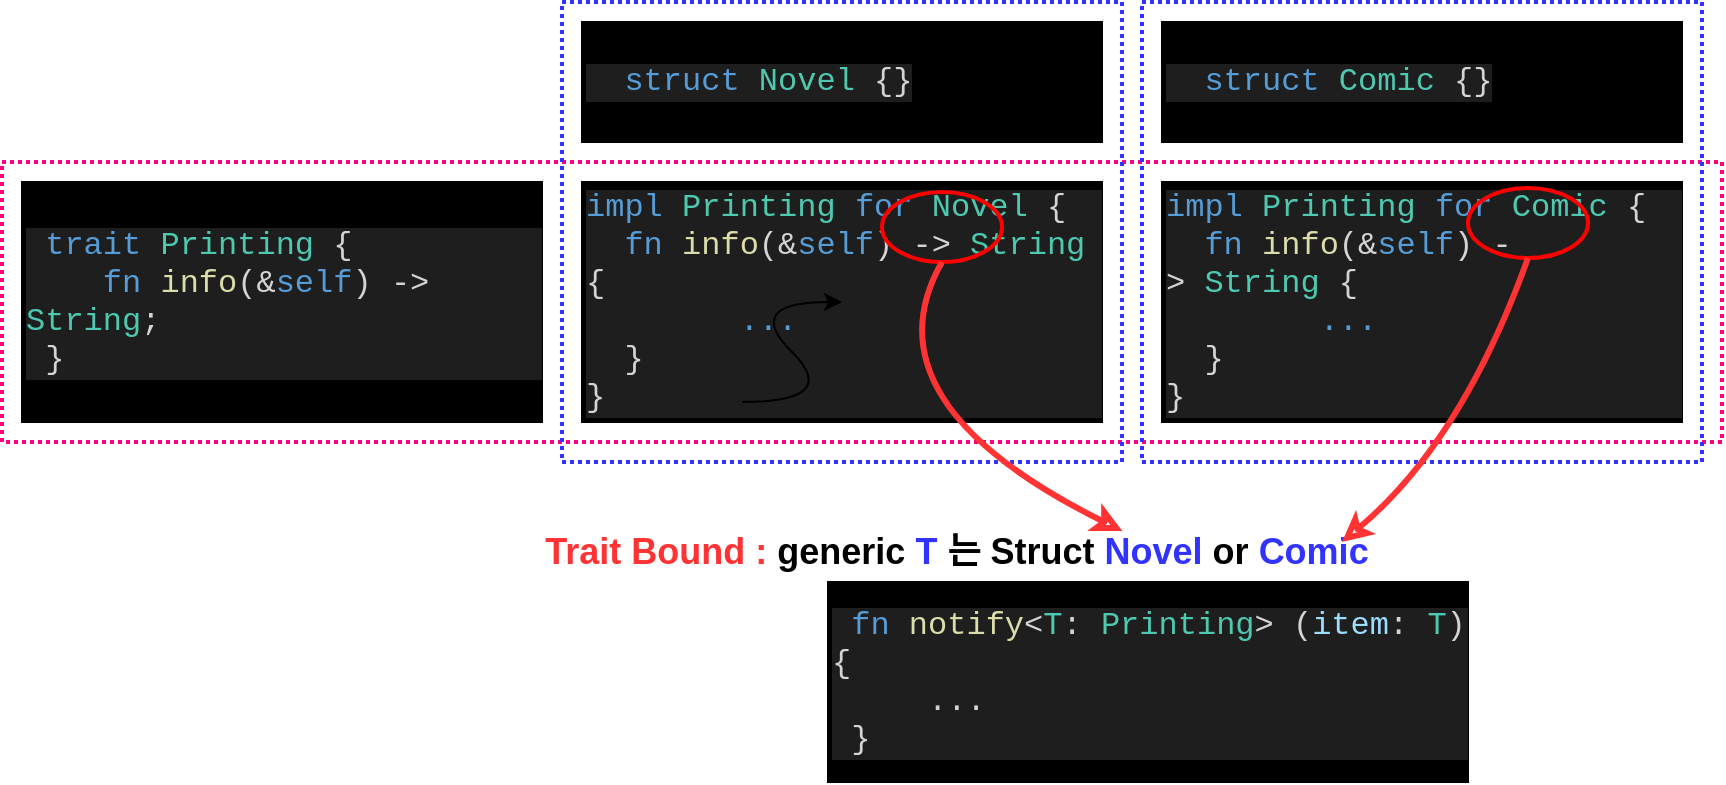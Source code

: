 <mxfile version="16.5.3" type="device"><diagram id="QZ4jAyGxGMKdaGPFJ92Q" name="Page-1"><mxGraphModel dx="1924" dy="509" grid="1" gridSize="10" guides="1" tooltips="1" connect="1" arrows="1" fold="1" page="1" pageScale="1" pageWidth="827" pageHeight="1169" math="0" shadow="0"><root><mxCell id="0"/><mxCell id="1" parent="0"/><mxCell id="uGxA3c88jx36oxYhcEFy-24" value="" style="rounded=0;whiteSpace=wrap;html=1;fontSize=16;dashed=1;dashPattern=1 1;fillColor=none;strokeColor=#FF0080;strokeWidth=2;" vertex="1" parent="1"><mxGeometry x="-50" y="190" width="860" height="140" as="geometry"/></mxCell><mxCell id="uGxA3c88jx36oxYhcEFy-22" value="" style="rounded=0;whiteSpace=wrap;html=1;fontSize=16;dashed=1;dashPattern=1 1;fillColor=none;strokeColor=#3333FF;strokeWidth=2;" vertex="1" parent="1"><mxGeometry x="230" y="110" width="280" height="230" as="geometry"/></mxCell><mxCell id="uGxA3c88jx36oxYhcEFy-1" value="&lt;div style=&quot;color: rgb(212 , 212 , 212) ; background-color: rgb(30 , 30 , 30) ; font-family: &amp;#34;consolas&amp;#34; , &amp;#34;courier new&amp;#34; , monospace ; font-size: 16px ; line-height: 19px&quot;&gt;&lt;div style=&quot;font-family: &amp;#34;consolas&amp;#34; , &amp;#34;courier new&amp;#34; , monospace ; line-height: 19px&quot;&gt;&lt;span style=&quot;color: #569cd6&quot;&gt;&amp;nbsp; struct&lt;/span&gt; &lt;span style=&quot;color: #4ec9b0&quot;&gt;Novel&lt;/span&gt; {}&lt;/div&gt;&lt;/div&gt;" style="rounded=0;whiteSpace=wrap;html=1;align=left;fontColor=#F5F5F5;fillColor=#000000;" vertex="1" parent="1"><mxGeometry x="240" y="120" width="260" height="60" as="geometry"/></mxCell><mxCell id="uGxA3c88jx36oxYhcEFy-16" value="&lt;div style=&quot;background-color: rgb(30 , 30 , 30) ; font-family: &amp;#34;consolas&amp;#34; , &amp;#34;courier new&amp;#34; , monospace ; font-size: 16px ; line-height: 19px&quot;&gt;&lt;div style=&quot;font-family: &amp;#34;consolas&amp;#34; , &amp;#34;courier new&amp;#34; , monospace ; line-height: 19px&quot;&gt;&lt;span style=&quot;color: rgb(86 , 156 , 214)&quot;&gt;&amp;nbsp; struct&lt;/span&gt;&lt;font color=&quot;#d4d4d4&quot;&gt;&amp;nbsp;&lt;/font&gt;&lt;font color=&quot;#4ec9b0&quot;&gt;Comic&lt;/font&gt;&lt;font color=&quot;#d4d4d4&quot;&gt;&amp;nbsp;{}&lt;/font&gt;&lt;/div&gt;&lt;/div&gt;" style="rounded=0;whiteSpace=wrap;html=1;align=left;fontColor=#F5F5F5;fillColor=#000000;" vertex="1" parent="1"><mxGeometry x="530" y="120" width="260" height="60" as="geometry"/></mxCell><mxCell id="uGxA3c88jx36oxYhcEFy-17" value="&lt;div style=&quot;background-color: rgb(30 , 30 , 30) ; font-family: &amp;#34;consolas&amp;#34; , &amp;#34;courier new&amp;#34; , monospace ; font-size: 16px ; line-height: 19px&quot;&gt;&lt;div style=&quot;font-family: &amp;#34;consolas&amp;#34; , &amp;#34;courier new&amp;#34; , monospace ; line-height: 19px&quot;&gt;&lt;div style=&quot;font-family: &amp;#34;consolas&amp;#34; , &amp;#34;courier new&amp;#34; , monospace ; line-height: 19px&quot;&gt;&lt;div style=&quot;color: rgb(212 , 212 , 212)&quot;&gt;&lt;span style=&quot;color: #569cd6&quot;&gt;impl&lt;/span&gt; &lt;span style=&quot;color: #4ec9b0&quot;&gt;Printing&lt;/span&gt; &lt;span style=&quot;color: #569cd6&quot;&gt;for&lt;/span&gt; &lt;span style=&quot;color: #4ec9b0&quot;&gt;Novel&lt;/span&gt; {&lt;/div&gt;&lt;div style=&quot;color: rgb(212 , 212 , 212)&quot;&gt;&amp;nbsp; &lt;span style=&quot;color: #569cd6&quot;&gt;fn&lt;/span&gt; &lt;span style=&quot;color: #dcdcaa&quot;&gt;info&lt;/span&gt;(&amp;amp;&lt;span style=&quot;color: #569cd6&quot;&gt;self&lt;/span&gt;) -&amp;gt; &lt;span style=&quot;color: #4ec9b0&quot;&gt;String&lt;/span&gt; {&lt;/div&gt;&lt;div&gt;&lt;font color=&quot;#d4d4d4&quot; style=&quot;font-size: 16px&quot;&gt;&amp;nbsp; &amp;nbsp; &amp;nbsp; &amp;nbsp; &lt;/font&gt;&lt;font color=&quot;#569cd6&quot; style=&quot;font-size: 16px&quot;&gt;...&amp;nbsp;&lt;/font&gt;&lt;/div&gt;&lt;div style=&quot;color: rgb(212 , 212 , 212)&quot;&gt;&amp;nbsp; }&lt;/div&gt;&lt;div style=&quot;color: rgb(212 , 212 , 212)&quot;&gt;}&lt;/div&gt;&lt;/div&gt;&lt;/div&gt;&lt;/div&gt;" style="rounded=0;whiteSpace=wrap;html=1;align=left;fontColor=#F5F5F5;fillColor=#000000;" vertex="1" parent="1"><mxGeometry x="240" y="200" width="260" height="120" as="geometry"/></mxCell><mxCell id="uGxA3c88jx36oxYhcEFy-19" value="&lt;div style=&quot;background-color: rgb(30 , 30 , 30) ; font-family: &amp;#34;consolas&amp;#34; , &amp;#34;courier new&amp;#34; , monospace ; font-size: 16px ; line-height: 19px&quot;&gt;&lt;div style=&quot;font-family: &amp;#34;consolas&amp;#34; , &amp;#34;courier new&amp;#34; , monospace ; line-height: 19px&quot;&gt;&lt;div&gt;&lt;span style=&quot;color: rgb(86 , 156 , 214)&quot;&gt;impl&lt;/span&gt;&lt;font color=&quot;#d4d4d4&quot;&gt;&amp;nbsp;&lt;/font&gt;&lt;span style=&quot;color: rgb(78 , 201 , 176)&quot;&gt;Printing&lt;/span&gt;&lt;font color=&quot;#d4d4d4&quot;&gt;&amp;nbsp;&lt;/font&gt;&lt;span style=&quot;color: rgb(86 , 156 , 214)&quot;&gt;for&lt;/span&gt;&lt;font color=&quot;#d4d4d4&quot;&gt;&amp;nbsp;&lt;/font&gt;&lt;font color=&quot;#4ec9b0&quot;&gt;Comic&lt;/font&gt;&lt;font color=&quot;#d4d4d4&quot;&gt;&amp;nbsp;{&lt;/font&gt;&lt;/div&gt;&lt;div style=&quot;color: rgb(212 , 212 , 212)&quot;&gt;&amp;nbsp;&amp;nbsp;&lt;span style=&quot;color: rgb(86 , 156 , 214)&quot;&gt;fn&lt;/span&gt;&amp;nbsp;&lt;span style=&quot;color: rgb(220 , 220 , 170)&quot;&gt;info&lt;/span&gt;(&amp;amp;&lt;span style=&quot;color: rgb(86 , 156 , 214)&quot;&gt;self&lt;/span&gt;) -&amp;gt;&amp;nbsp;&lt;span style=&quot;color: rgb(78 , 201 , 176)&quot;&gt;String&lt;/span&gt;&amp;nbsp;{&lt;/div&gt;&lt;div style=&quot;color: rgb(245 , 245 , 245)&quot;&gt;&lt;font color=&quot;#d4d4d4&quot;&gt;&amp;nbsp; &amp;nbsp; &amp;nbsp; &amp;nbsp;&amp;nbsp;&lt;/font&gt;&lt;font color=&quot;#569cd6&quot;&gt;...&amp;nbsp;&lt;/font&gt;&lt;/div&gt;&lt;div style=&quot;color: rgb(212 , 212 , 212)&quot;&gt;&amp;nbsp; }&lt;/div&gt;&lt;div style=&quot;color: rgb(212 , 212 , 212)&quot;&gt;}&lt;/div&gt;&lt;/div&gt;&lt;/div&gt;" style="rounded=0;whiteSpace=wrap;html=1;align=left;fontColor=#F5F5F5;fillColor=#000000;" vertex="1" parent="1"><mxGeometry x="530" y="200" width="260" height="120" as="geometry"/></mxCell><mxCell id="uGxA3c88jx36oxYhcEFy-21" value="&lt;div style=&quot;background-color: rgb(30 , 30 , 30) ; font-family: &amp;#34;consolas&amp;#34; , &amp;#34;courier new&amp;#34; , monospace ; font-size: 16px ; line-height: 19px&quot;&gt;&lt;div style=&quot;font-family: &amp;#34;consolas&amp;#34; , &amp;#34;courier new&amp;#34; , monospace ; line-height: 19px&quot;&gt;&lt;div style=&quot;font-family: &amp;#34;consolas&amp;#34; , &amp;#34;courier new&amp;#34; , monospace ; line-height: 19px&quot;&gt;&lt;div style=&quot;color: rgb(212 , 212 , 212)&quot;&gt;&lt;span style=&quot;color: #569cd6&quot;&gt;&amp;nbsp;trait&lt;/span&gt; &lt;span style=&quot;color: #4ec9b0&quot;&gt;Printing&lt;/span&gt; {&lt;/div&gt;&lt;div&gt;&lt;font color=&quot;#d4d4d4&quot;&gt;&amp;nbsp; &amp;nbsp; &lt;/font&gt;&lt;span style=&quot;color: rgb(86 , 156 , 214)&quot;&gt;fn&lt;/span&gt;&lt;font color=&quot;#d4d4d4&quot;&gt;&amp;nbsp;&lt;/font&gt;&lt;font color=&quot;#dcdcaa&quot;&gt;info&lt;/font&gt;&lt;font color=&quot;#d4d4d4&quot;&gt;(&amp;amp;&lt;/font&gt;&lt;span style=&quot;color: rgb(86 , 156 , 214)&quot;&gt;self&lt;/span&gt;&lt;font color=&quot;#d4d4d4&quot;&gt;)&amp;nbsp;&lt;/font&gt;&lt;span style=&quot;color: rgb(212 , 212 , 212)&quot;&gt;-&amp;gt; &lt;/span&gt;&lt;span style=&quot;color: rgb(78 , 201 , 176)&quot;&gt;String&lt;/span&gt;&lt;span style=&quot;color: rgb(212 , 212 , 212)&quot;&gt;;&lt;/span&gt;&lt;/div&gt;&lt;div style=&quot;color: rgb(212 , 212 , 212)&quot;&gt;&amp;nbsp;}&lt;/div&gt;&lt;/div&gt;&lt;/div&gt;&lt;/div&gt;" style="rounded=0;whiteSpace=wrap;html=1;align=left;fontColor=#F5F5F5;fillColor=#000000;" vertex="1" parent="1"><mxGeometry x="-40" y="200" width="260" height="120" as="geometry"/></mxCell><mxCell id="uGxA3c88jx36oxYhcEFy-23" value="" style="rounded=0;whiteSpace=wrap;html=1;fontSize=16;dashed=1;dashPattern=1 1;fillColor=none;strokeColor=#3333FF;strokeWidth=2;" vertex="1" parent="1"><mxGeometry x="520" y="110" width="280" height="230" as="geometry"/></mxCell><mxCell id="uGxA3c88jx36oxYhcEFy-26" value="&lt;div style=&quot;background-color: rgb(30 , 30 , 30) ; font-family: &amp;#34;consolas&amp;#34; , &amp;#34;courier new&amp;#34; , monospace ; font-size: 16px ; line-height: 19px&quot;&gt;&lt;div style=&quot;font-family: &amp;#34;consolas&amp;#34; , &amp;#34;courier new&amp;#34; , monospace ; line-height: 19px&quot;&gt;&lt;div style=&quot;font-family: &amp;#34;consolas&amp;#34; , &amp;#34;courier new&amp;#34; , monospace ; line-height: 19px&quot;&gt;&lt;div style=&quot;color: rgb(212 , 212 , 212)&quot;&gt;&lt;div style=&quot;font-family: &amp;#34;consolas&amp;#34; , &amp;#34;courier new&amp;#34; , monospace ; line-height: 19px&quot;&gt;&lt;span style=&quot;color: #569cd6&quot;&gt;&amp;nbsp;fn&lt;/span&gt; &lt;span style=&quot;color: #dcdcaa&quot;&gt;notify&lt;/span&gt;&amp;lt;&lt;span style=&quot;color: #4ec9b0&quot;&gt;T&lt;/span&gt;: &lt;span style=&quot;color: #4ec9b0&quot;&gt;Printing&lt;/span&gt;&amp;gt; (&lt;span style=&quot;color: #9cdcfe&quot;&gt;item&lt;/span&gt;: &lt;span style=&quot;color: #4ec9b0&quot;&gt;T&lt;/span&gt;) {&lt;/div&gt;&lt;div style=&quot;font-family: &amp;#34;consolas&amp;#34; , &amp;#34;courier new&amp;#34; , monospace ; line-height: 19px&quot;&gt;&amp;nbsp; &amp;nbsp; &amp;nbsp;...&lt;/div&gt;&lt;div style=&quot;font-family: &amp;#34;consolas&amp;#34; , &amp;#34;courier new&amp;#34; , monospace ; line-height: 19px&quot;&gt;&amp;nbsp;}&lt;/div&gt;&lt;/div&gt;&lt;/div&gt;&lt;/div&gt;&lt;/div&gt;" style="rounded=0;whiteSpace=wrap;html=1;align=left;fontColor=#F5F5F5;fillColor=#000000;" vertex="1" parent="1"><mxGeometry x="363" y="400" width="320" height="100" as="geometry"/></mxCell><mxCell id="uGxA3c88jx36oxYhcEFy-28" value="" style="curved=1;endArrow=classic;html=1;rounded=0;fontSize=16;" edge="1" parent="1"><mxGeometry width="50" height="50" relative="1" as="geometry"><mxPoint x="320" y="310" as="sourcePoint"/><mxPoint x="370" y="260" as="targetPoint"/><Array as="points"><mxPoint x="370" y="310"/><mxPoint x="320" y="260"/></Array></mxGeometry></mxCell><mxCell id="uGxA3c88jx36oxYhcEFy-31" value="" style="ellipse;whiteSpace=wrap;html=1;fontSize=16;strokeColor=#FF0000;strokeWidth=2;fillColor=none;" vertex="1" parent="1"><mxGeometry x="390" y="205" width="60" height="35" as="geometry"/></mxCell><mxCell id="uGxA3c88jx36oxYhcEFy-32" value="" style="ellipse;whiteSpace=wrap;html=1;fontSize=16;strokeColor=#FF0000;strokeWidth=2;fillColor=none;" vertex="1" parent="1"><mxGeometry x="683" y="203" width="60" height="35" as="geometry"/></mxCell><mxCell id="uGxA3c88jx36oxYhcEFy-33" value="&lt;font style=&quot;font-size: 18px&quot;&gt;&lt;b style=&quot;color: rgb(51 , 51 , 255)&quot;&gt;&lt;font color=&quot;#ff3333&quot; style=&quot;font-size: 18px&quot;&gt;Trait Bound :&amp;nbsp;&lt;/font&gt;&lt;/b&gt;&lt;b&gt;generic &lt;font color=&quot;#3333ff&quot; style=&quot;font-size: 18px&quot;&gt;T&lt;/font&gt; 는 Struct &lt;font color=&quot;#3333ff&quot; style=&quot;font-size: 18px&quot;&gt;Novel&lt;/font&gt; or &lt;font color=&quot;#3333ff&quot; style=&quot;font-size: 18px&quot;&gt;Comic&lt;/font&gt;&amp;nbsp;&lt;/b&gt;&lt;/font&gt;" style="rounded=0;whiteSpace=wrap;html=1;fontSize=16;strokeColor=none;strokeWidth=2;fillColor=none;" vertex="1" parent="1"><mxGeometry x="190" y="370" width="480" height="30" as="geometry"/></mxCell><mxCell id="uGxA3c88jx36oxYhcEFy-36" value="" style="curved=1;endArrow=none;html=1;rounded=0;fontSize=16;entryX=0.5;entryY=1;entryDx=0;entryDy=0;startArrow=classic;startFill=0;endFill=0;strokeColor=#FF3333;strokeWidth=3;exitX=0.667;exitY=0.149;exitDx=0;exitDy=0;exitPerimeter=0;" edge="1" parent="1" source="uGxA3c88jx36oxYhcEFy-33" target="uGxA3c88jx36oxYhcEFy-31"><mxGeometry width="50" height="50" relative="1" as="geometry"><mxPoint x="320" y="310" as="sourcePoint"/><mxPoint x="370" y="260" as="targetPoint"/><Array as="points"><mxPoint x="380" y="310"/></Array></mxGeometry></mxCell><mxCell id="uGxA3c88jx36oxYhcEFy-37" value="" style="curved=1;endArrow=none;html=1;rounded=0;fontSize=16;entryX=0.5;entryY=1;entryDx=0;entryDy=0;startArrow=classic;startFill=0;endFill=0;strokeColor=#FF3333;strokeWidth=3;" edge="1" parent="1" target="uGxA3c88jx36oxYhcEFy-32"><mxGeometry width="50" height="50" relative="1" as="geometry"><mxPoint x="620" y="380" as="sourcePoint"/><mxPoint x="430" y="250" as="targetPoint"/><Array as="points"><mxPoint x="680" y="330"/></Array></mxGeometry></mxCell></root></mxGraphModel></diagram></mxfile>